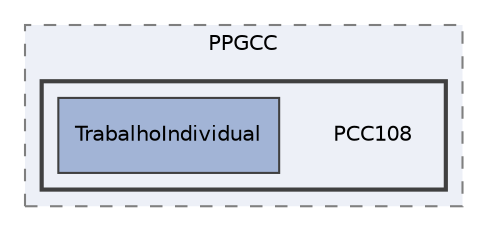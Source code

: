 digraph "G:/Meu Drive/PPGCC/PCC108"
{
 // LATEX_PDF_SIZE
  edge [fontname="Helvetica",fontsize="10",labelfontname="Helvetica",labelfontsize="10"];
  node [fontname="Helvetica",fontsize="10",shape=record];
  compound=true
  subgraph clusterdir_b451aca5bbe0bfa4e1bb62bbef646b7f {
    graph [ bgcolor="#edf0f7", pencolor="grey50", style="filled,dashed,", label="PPGCC", fontname="Helvetica", fontsize="10", URL="dir_b451aca5bbe0bfa4e1bb62bbef646b7f.html"]
  subgraph clusterdir_3d33761a3ec40f63b138904216aa367a {
    graph [ bgcolor="#edf0f7", pencolor="grey25", style="filled,bold,", label="", fontname="Helvetica", fontsize="10", URL="dir_3d33761a3ec40f63b138904216aa367a.html"]
    dir_3d33761a3ec40f63b138904216aa367a [shape=plaintext, label="PCC108"];
  dir_54a90a433ab061b32474f89285ba563a [shape=box, label="TrabalhoIndividual", style="filled,", fillcolor="#a2b4d6", color="grey25", URL="dir_54a90a433ab061b32474f89285ba563a.html"];
  }
  }
}
